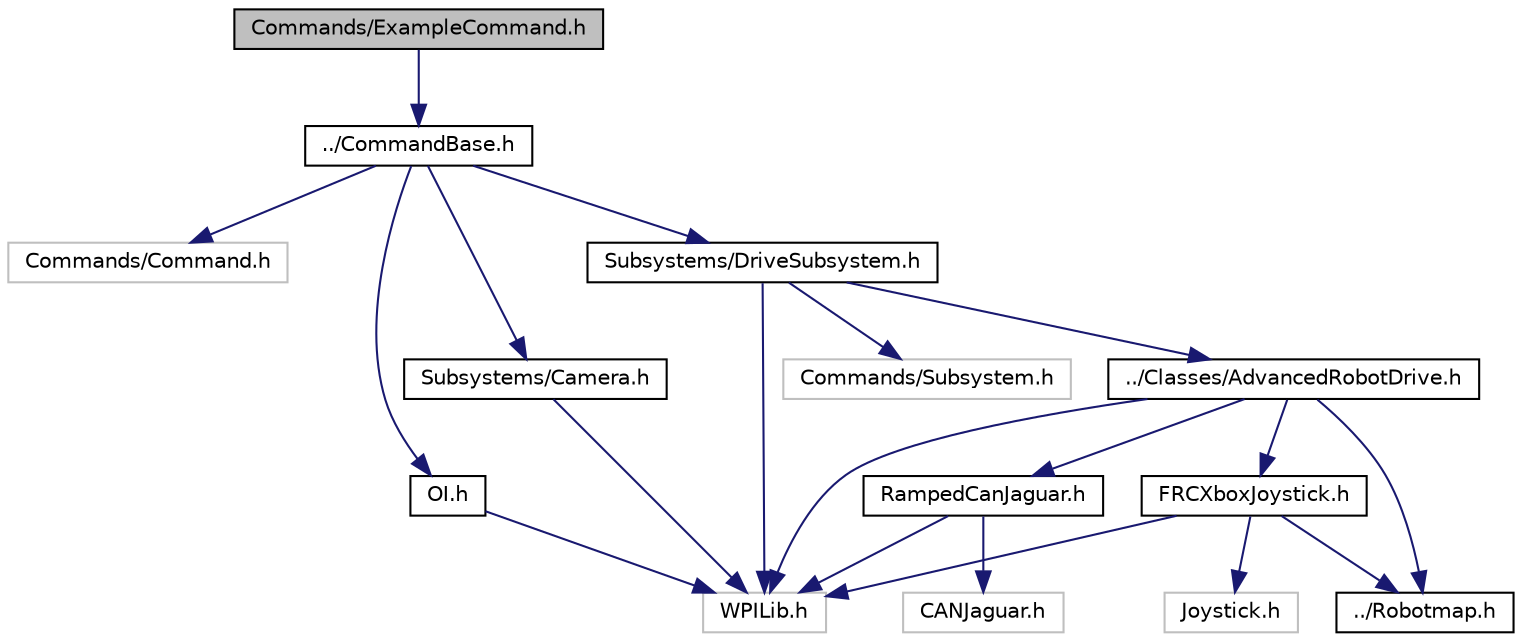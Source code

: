 digraph G
{
  edge [fontname="Helvetica",fontsize="10",labelfontname="Helvetica",labelfontsize="10"];
  node [fontname="Helvetica",fontsize="10",shape=record];
  Node1 [label="Commands/ExampleCommand.h",height=0.2,width=0.4,color="black", fillcolor="grey75", style="filled" fontcolor="black"];
  Node1 -> Node2 [color="midnightblue",fontsize="10",style="solid",fontname="Helvetica"];
  Node2 [label="../CommandBase.h",height=0.2,width=0.4,color="black", fillcolor="white", style="filled",URL="$_command_base_8h.html"];
  Node2 -> Node3 [color="midnightblue",fontsize="10",style="solid",fontname="Helvetica"];
  Node3 [label="Commands/Command.h",height=0.2,width=0.4,color="grey75", fillcolor="white", style="filled"];
  Node2 -> Node4 [color="midnightblue",fontsize="10",style="solid",fontname="Helvetica"];
  Node4 [label="Subsystems/DriveSubsystem.h",height=0.2,width=0.4,color="black", fillcolor="white", style="filled",URL="$_drive_subsystem_8h.html"];
  Node4 -> Node5 [color="midnightblue",fontsize="10",style="solid",fontname="Helvetica"];
  Node5 [label="Commands/Subsystem.h",height=0.2,width=0.4,color="grey75", fillcolor="white", style="filled"];
  Node4 -> Node6 [color="midnightblue",fontsize="10",style="solid",fontname="Helvetica"];
  Node6 [label="WPILib.h",height=0.2,width=0.4,color="grey75", fillcolor="white", style="filled"];
  Node4 -> Node7 [color="midnightblue",fontsize="10",style="solid",fontname="Helvetica"];
  Node7 [label="../Classes/AdvancedRobotDrive.h",height=0.2,width=0.4,color="black", fillcolor="white", style="filled",URL="$_advanced_robot_drive_8h.html"];
  Node7 -> Node6 [color="midnightblue",fontsize="10",style="solid",fontname="Helvetica"];
  Node7 -> Node8 [color="midnightblue",fontsize="10",style="solid",fontname="Helvetica"];
  Node8 [label="../Robotmap.h",height=0.2,width=0.4,color="black", fillcolor="white", style="filled",URL="$_robotmap_8h.html"];
  Node7 -> Node9 [color="midnightblue",fontsize="10",style="solid",fontname="Helvetica"];
  Node9 [label="FRCXboxJoystick.h",height=0.2,width=0.4,color="black", fillcolor="white", style="filled",URL="$_f_r_c_xbox_joystick_8h.html"];
  Node9 -> Node6 [color="midnightblue",fontsize="10",style="solid",fontname="Helvetica"];
  Node9 -> Node8 [color="midnightblue",fontsize="10",style="solid",fontname="Helvetica"];
  Node9 -> Node10 [color="midnightblue",fontsize="10",style="solid",fontname="Helvetica"];
  Node10 [label="Joystick.h",height=0.2,width=0.4,color="grey75", fillcolor="white", style="filled"];
  Node7 -> Node11 [color="midnightblue",fontsize="10",style="solid",fontname="Helvetica"];
  Node11 [label="RampedCanJaguar.h",height=0.2,width=0.4,color="black", fillcolor="white", style="filled",URL="$_ramped_c_a_n_jaguar_8h.html"];
  Node11 -> Node6 [color="midnightblue",fontsize="10",style="solid",fontname="Helvetica"];
  Node11 -> Node12 [color="midnightblue",fontsize="10",style="solid",fontname="Helvetica"];
  Node12 [label="CANJaguar.h",height=0.2,width=0.4,color="grey75", fillcolor="white", style="filled"];
  Node2 -> Node13 [color="midnightblue",fontsize="10",style="solid",fontname="Helvetica"];
  Node13 [label="Subsystems/Camera.h",height=0.2,width=0.4,color="black", fillcolor="white", style="filled",URL="$_camera_8h.html"];
  Node13 -> Node6 [color="midnightblue",fontsize="10",style="solid",fontname="Helvetica"];
  Node2 -> Node14 [color="midnightblue",fontsize="10",style="solid",fontname="Helvetica"];
  Node14 [label="OI.h",height=0.2,width=0.4,color="black", fillcolor="white", style="filled",URL="$_o_i_8h.html"];
  Node14 -> Node6 [color="midnightblue",fontsize="10",style="solid",fontname="Helvetica"];
}
